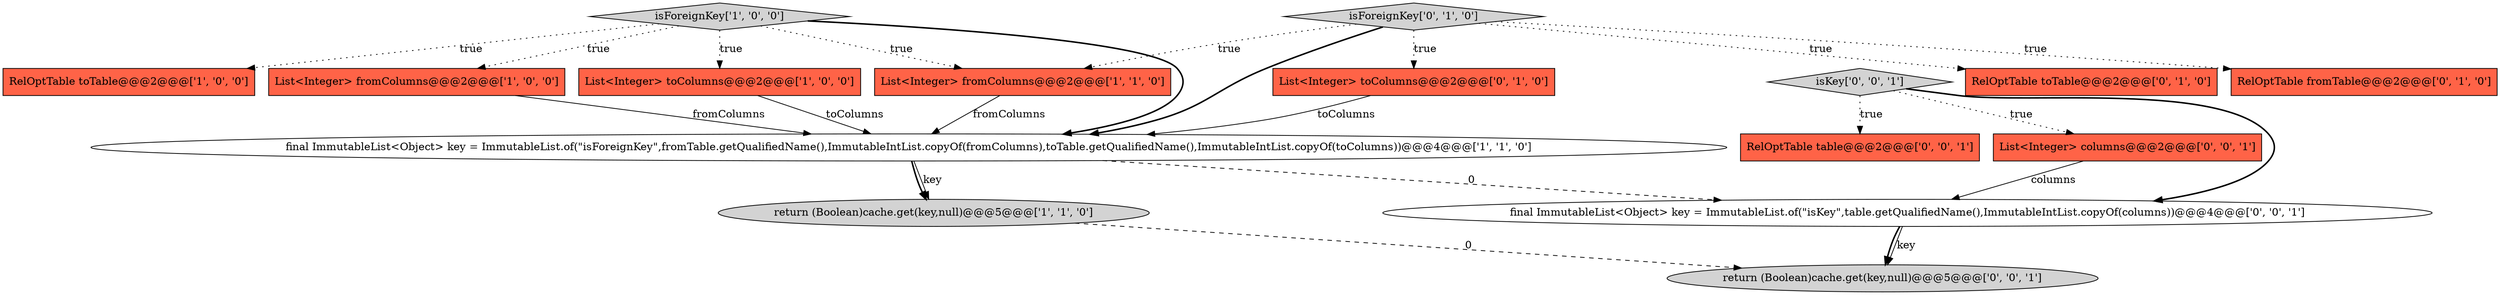 digraph {
8 [style = filled, label = "isForeignKey['0', '1', '0']", fillcolor = lightgray, shape = diamond image = "AAA0AAABBB2BBB"];
3 [style = filled, label = "List<Integer> toColumns@@@2@@@['1', '0', '0']", fillcolor = tomato, shape = box image = "AAA0AAABBB1BBB"];
7 [style = filled, label = "List<Integer> toColumns@@@2@@@['0', '1', '0']", fillcolor = tomato, shape = box image = "AAA0AAABBB2BBB"];
14 [style = filled, label = "final ImmutableList<Object> key = ImmutableList.of(\"isKey\",table.getQualifiedName(),ImmutableIntList.copyOf(columns))@@@4@@@['0', '0', '1']", fillcolor = white, shape = ellipse image = "AAA0AAABBB3BBB"];
9 [style = filled, label = "RelOptTable toTable@@@2@@@['0', '1', '0']", fillcolor = tomato, shape = box image = "AAA0AAABBB2BBB"];
15 [style = filled, label = "isKey['0', '0', '1']", fillcolor = lightgray, shape = diamond image = "AAA0AAABBB3BBB"];
4 [style = filled, label = "return (Boolean)cache.get(key,null)@@@5@@@['1', '1', '0']", fillcolor = lightgray, shape = ellipse image = "AAA0AAABBB1BBB"];
0 [style = filled, label = "final ImmutableList<Object> key = ImmutableList.of(\"isForeignKey\",fromTable.getQualifiedName(),ImmutableIntList.copyOf(fromColumns),toTable.getQualifiedName(),ImmutableIntList.copyOf(toColumns))@@@4@@@['1', '1', '0']", fillcolor = white, shape = ellipse image = "AAA0AAABBB1BBB"];
1 [style = filled, label = "RelOptTable toTable@@@2@@@['1', '0', '0']", fillcolor = tomato, shape = box image = "AAA0AAABBB1BBB"];
10 [style = filled, label = "RelOptTable fromTable@@@2@@@['0', '1', '0']", fillcolor = tomato, shape = box image = "AAA0AAABBB2BBB"];
11 [style = filled, label = "List<Integer> columns@@@2@@@['0', '0', '1']", fillcolor = tomato, shape = box image = "AAA0AAABBB3BBB"];
12 [style = filled, label = "return (Boolean)cache.get(key,null)@@@5@@@['0', '0', '1']", fillcolor = lightgray, shape = ellipse image = "AAA0AAABBB3BBB"];
2 [style = filled, label = "List<Integer> fromColumns@@@2@@@['1', '0', '0']", fillcolor = tomato, shape = box image = "AAA0AAABBB1BBB"];
13 [style = filled, label = "RelOptTable table@@@2@@@['0', '0', '1']", fillcolor = tomato, shape = box image = "AAA0AAABBB3BBB"];
5 [style = filled, label = "List<Integer> fromColumns@@@2@@@['1', '1', '0']", fillcolor = tomato, shape = box image = "AAA0AAABBB1BBB"];
6 [style = filled, label = "isForeignKey['1', '0', '0']", fillcolor = lightgray, shape = diamond image = "AAA0AAABBB1BBB"];
3->0 [style = solid, label="toColumns"];
15->14 [style = bold, label=""];
11->14 [style = solid, label="columns"];
6->1 [style = dotted, label="true"];
8->7 [style = dotted, label="true"];
6->0 [style = bold, label=""];
8->10 [style = dotted, label="true"];
2->0 [style = solid, label="fromColumns"];
4->12 [style = dashed, label="0"];
15->13 [style = dotted, label="true"];
8->0 [style = bold, label=""];
0->14 [style = dashed, label="0"];
0->4 [style = solid, label="key"];
6->2 [style = dotted, label="true"];
7->0 [style = solid, label="toColumns"];
8->5 [style = dotted, label="true"];
0->4 [style = bold, label=""];
14->12 [style = bold, label=""];
15->11 [style = dotted, label="true"];
8->9 [style = dotted, label="true"];
6->3 [style = dotted, label="true"];
5->0 [style = solid, label="fromColumns"];
14->12 [style = solid, label="key"];
6->5 [style = dotted, label="true"];
}
